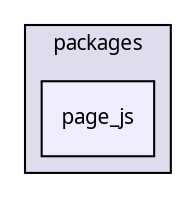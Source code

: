 digraph "packages/page/packages/page_js/" {
  compound=true
  node [ fontsize="10", fontname="FreeSans.ttf"];
  edge [ labelfontsize="10", labelfontname="FreeSans.ttf"];
  subgraph clusterdir_45d5d742c6a2e963177f6f892a398aed {
    graph [ bgcolor="#ddddee", pencolor="black", label="packages" fontname="FreeSans.ttf", fontsize="10", URL="dir_45d5d742c6a2e963177f6f892a398aed.html"]
  dir_00e422d4b4af4e291cd6aeebcd8c6612 [shape=box, label="page_js", style="filled", fillcolor="#eeeeff", pencolor="black", URL="dir_00e422d4b4af4e291cd6aeebcd8c6612.html"];
  }
}
